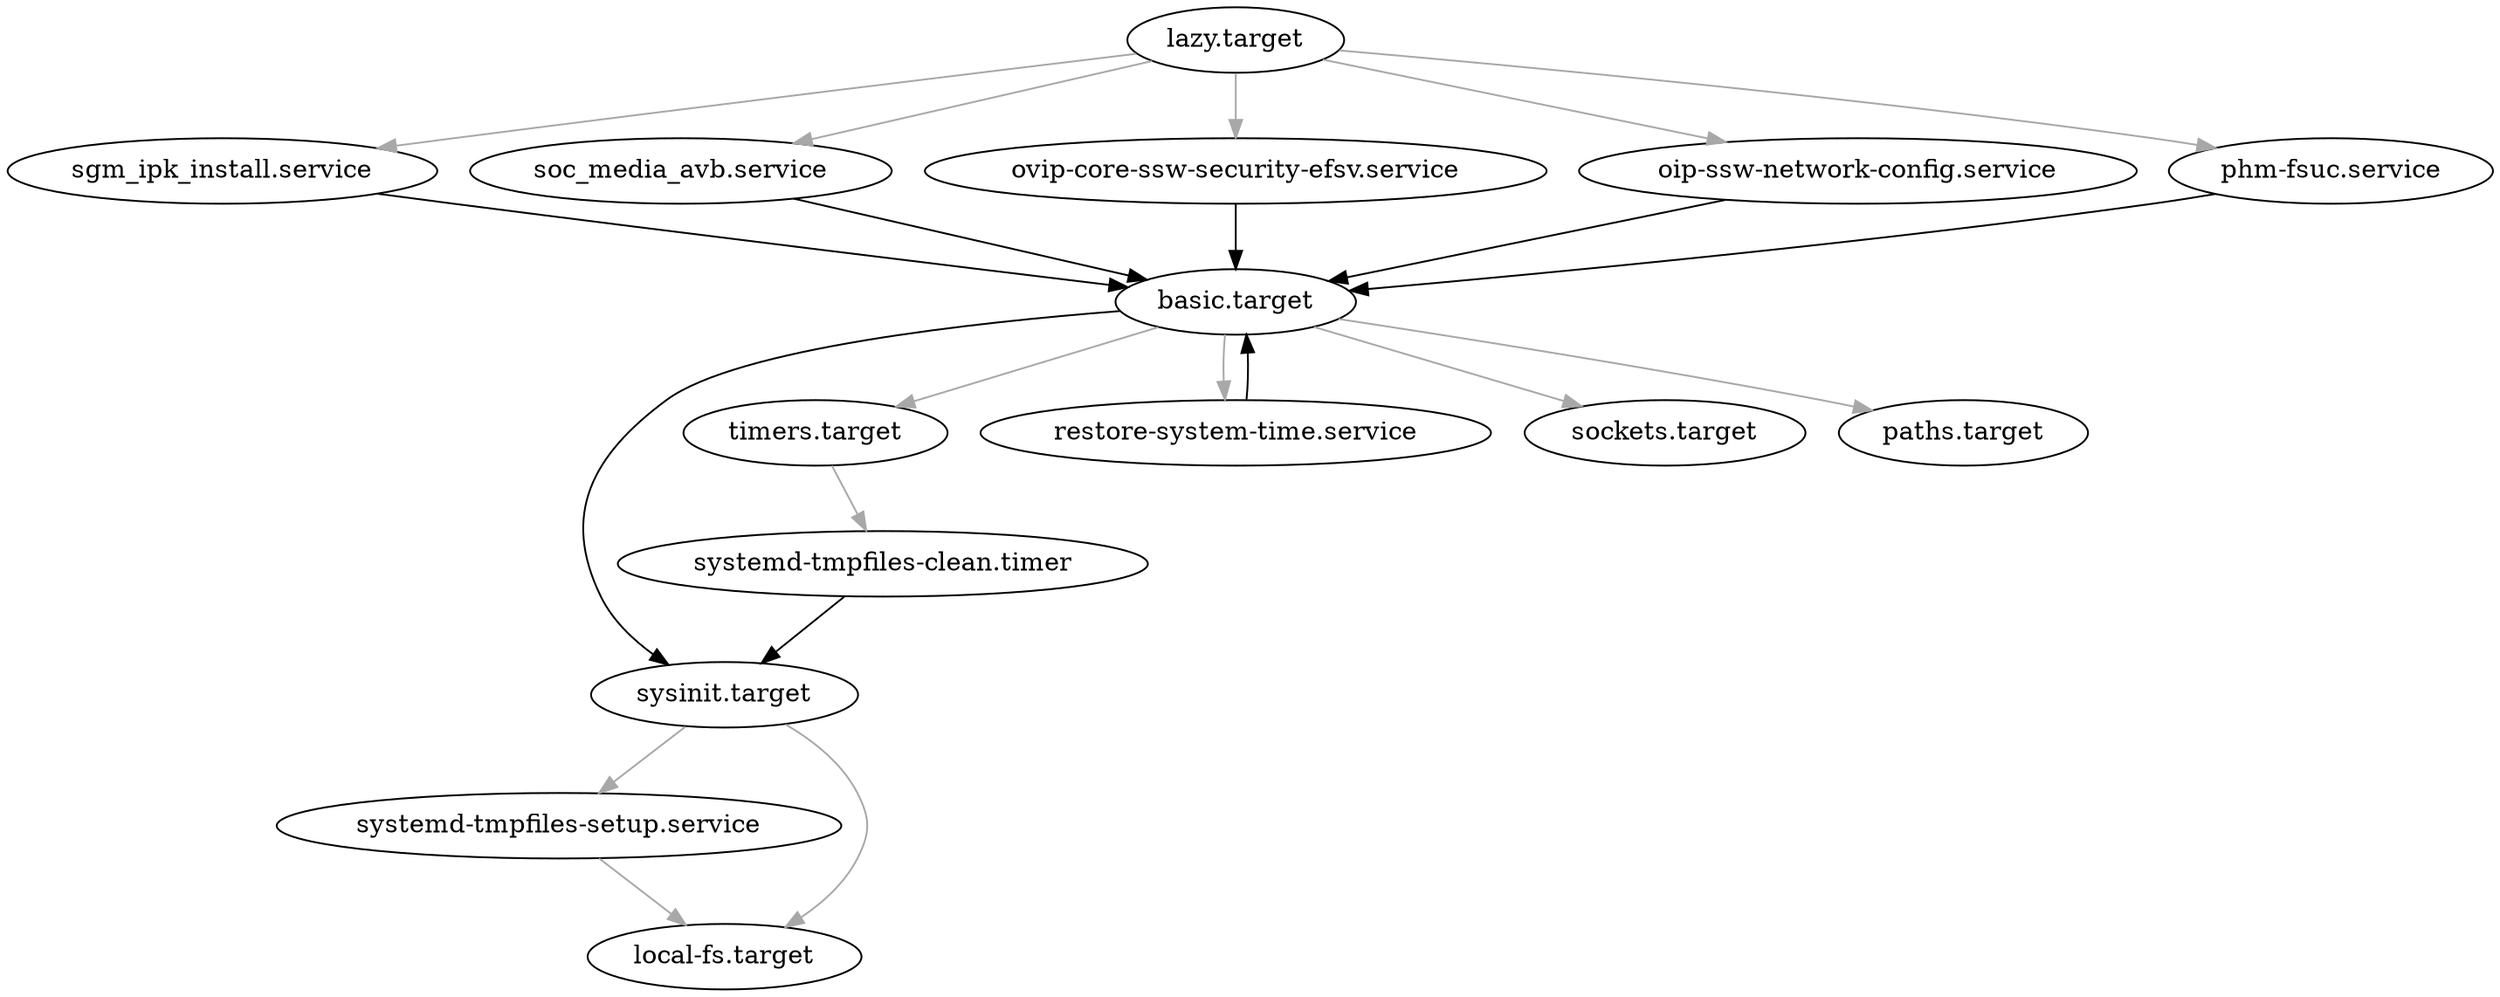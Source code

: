 digraph G{
    "sysinit.target" -> "systemd-tmpfiles-setup.service" [color="grey66"];
    "timers.target" -> "systemd-tmpfiles-clean.timer" [color="grey66"];
    "sgm_ipk_install.service" -> "basic.target" [color="black"];
    "basic.target" -> "restore-system-time.service" [color="grey66"];
    "lazy.target" -> "soc_media_avb.service" [color="grey66"];
    "basic.target" -> "sockets.target" [color="grey66"];
    "lazy.target" -> "ovip-core-ssw-security-efsv.service" [color="grey66"];
    "basic.target" -> "sysinit.target" [color="black"];
    "oip-ssw-network-config.service" -> "basic.target" [color="black"];
    "sysinit.target" -> "local-fs.target" [color="grey66"];
    "restore-system-time.service" -> "basic.target" [color="black"];
    "systemd-tmpfiles-clean.timer" -> "sysinit.target" [color="black"];
    "basic.target" -> "paths.target" [color="grey66"];
    "lazy.target" -> "phm-fsuc.service" [color="grey66"];
    "ovip-core-ssw-security-efsv.service" -> "basic.target" [color="black"];
    "phm-fsuc.service" -> "basic.target" [color="black"];
    "lazy.target" -> "oip-ssw-network-config.service" [color="grey66"];
    "basic.target" -> "timers.target" [color="grey66"];
    "lazy.target" -> "sgm_ipk_install.service" [color="grey66"];
    "systemd-tmpfiles-setup.service" -> "local-fs.target" [color="grey66"];
    "soc_media_avb.service" -> "basic.target" [color="black"];
}
